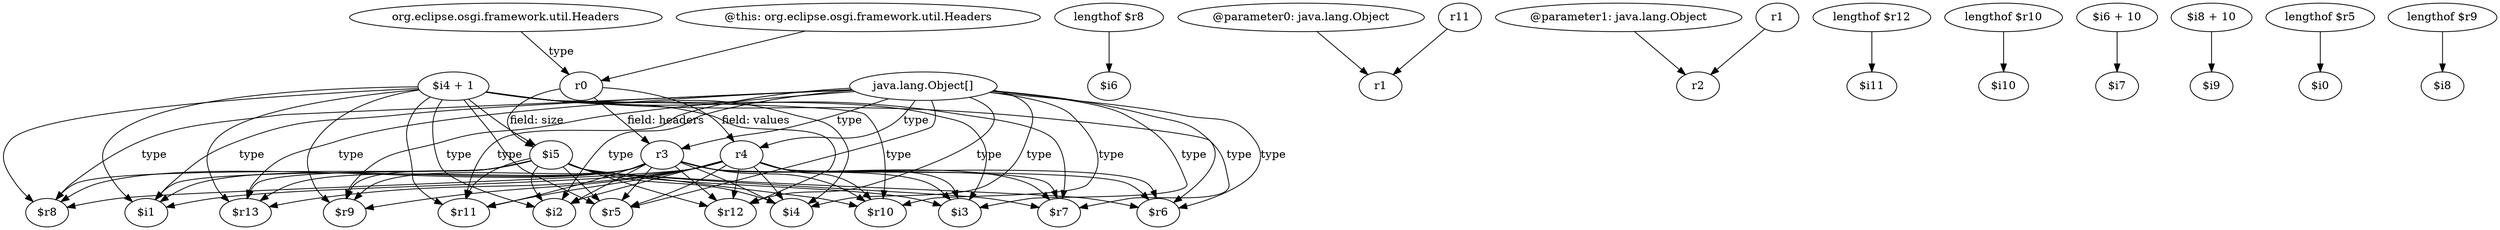 digraph g {
0[label="java.lang.Object[]"]
1[label="r3"]
0->1[label="type"]
2[label="r0"]
3[label="$i5"]
2->3[label="field: size"]
4[label="lengthof $r8"]
5[label="$i6"]
4->5[label=""]
6[label="$i4 + 1"]
7[label="$r11"]
6->7[label=""]
8[label="$r5"]
6->8[label=""]
9[label="$r12"]
1->9[label=""]
0->9[label="type"]
10[label="$i3"]
1->10[label=""]
6->3[label=""]
11[label="r4"]
2->11[label="field: values"]
12[label="$i1"]
11->12[label=""]
3->10[label=""]
13[label="$i2"]
1->13[label=""]
0->13[label="type"]
14[label="org.eclipse.osgi.framework.util.Headers"]
14->2[label="type"]
15[label="@parameter0: java.lang.Object"]
16[label="r1"]
15->16[label=""]
17[label="@parameter1: java.lang.Object"]
18[label="r2"]
17->18[label=""]
19[label="$r9"]
1->19[label=""]
0->19[label="type"]
20[label="$i4"]
11->20[label=""]
21[label="@this: org.eclipse.osgi.framework.util.Headers"]
21->2[label=""]
22[label="$r7"]
11->22[label=""]
0->10[label="type"]
23[label="$r10"]
6->23[label=""]
24[label="lengthof $r12"]
25[label="$i11"]
24->25[label=""]
3->9[label=""]
26[label="$r6"]
11->26[label=""]
3->20[label=""]
3->13[label=""]
11->9[label=""]
1->8[label=""]
3->26[label=""]
27[label="r11"]
27->16[label=""]
28[label="lengthof $r10"]
29[label="$i10"]
28->29[label=""]
11->13[label=""]
1->22[label=""]
1->23[label=""]
0->8[label="type"]
11->10[label=""]
3->12[label=""]
3->7[label=""]
6->19[label=""]
30[label="$r13"]
6->30[label=""]
0->22[label="type"]
0->23[label="type"]
31[label="$r8"]
3->31[label=""]
32[label="$i6 + 10"]
33[label="$i7"]
32->33[label=""]
0->26[label="type"]
6->12[label=""]
3->30[label=""]
34[label="r1"]
34->18[label=""]
1->26[label=""]
11->7[label=""]
11->8[label=""]
6->22[label=""]
35[label="$i8 + 10"]
36[label="$i9"]
35->36[label=""]
1->30[label=""]
11->31[label=""]
11->23[label=""]
6->20[label=""]
0->30[label="type"]
3->22[label=""]
1->12[label=""]
0->12[label="type"]
0->7[label="type"]
0->11[label="type"]
6->26[label=""]
3->19[label=""]
3->8[label=""]
37[label="lengthof $r5"]
38[label="$i0"]
37->38[label=""]
1->7[label=""]
6->31[label=""]
3->23[label=""]
2->1[label="field: headers"]
1->31[label=""]
0->31[label="type"]
11->30[label=""]
1->20[label=""]
0->20[label="type"]
6->9[label=""]
39[label="lengthof $r9"]
40[label="$i8"]
39->40[label=""]
11->19[label=""]
6->13[label=""]
6->10[label=""]
}